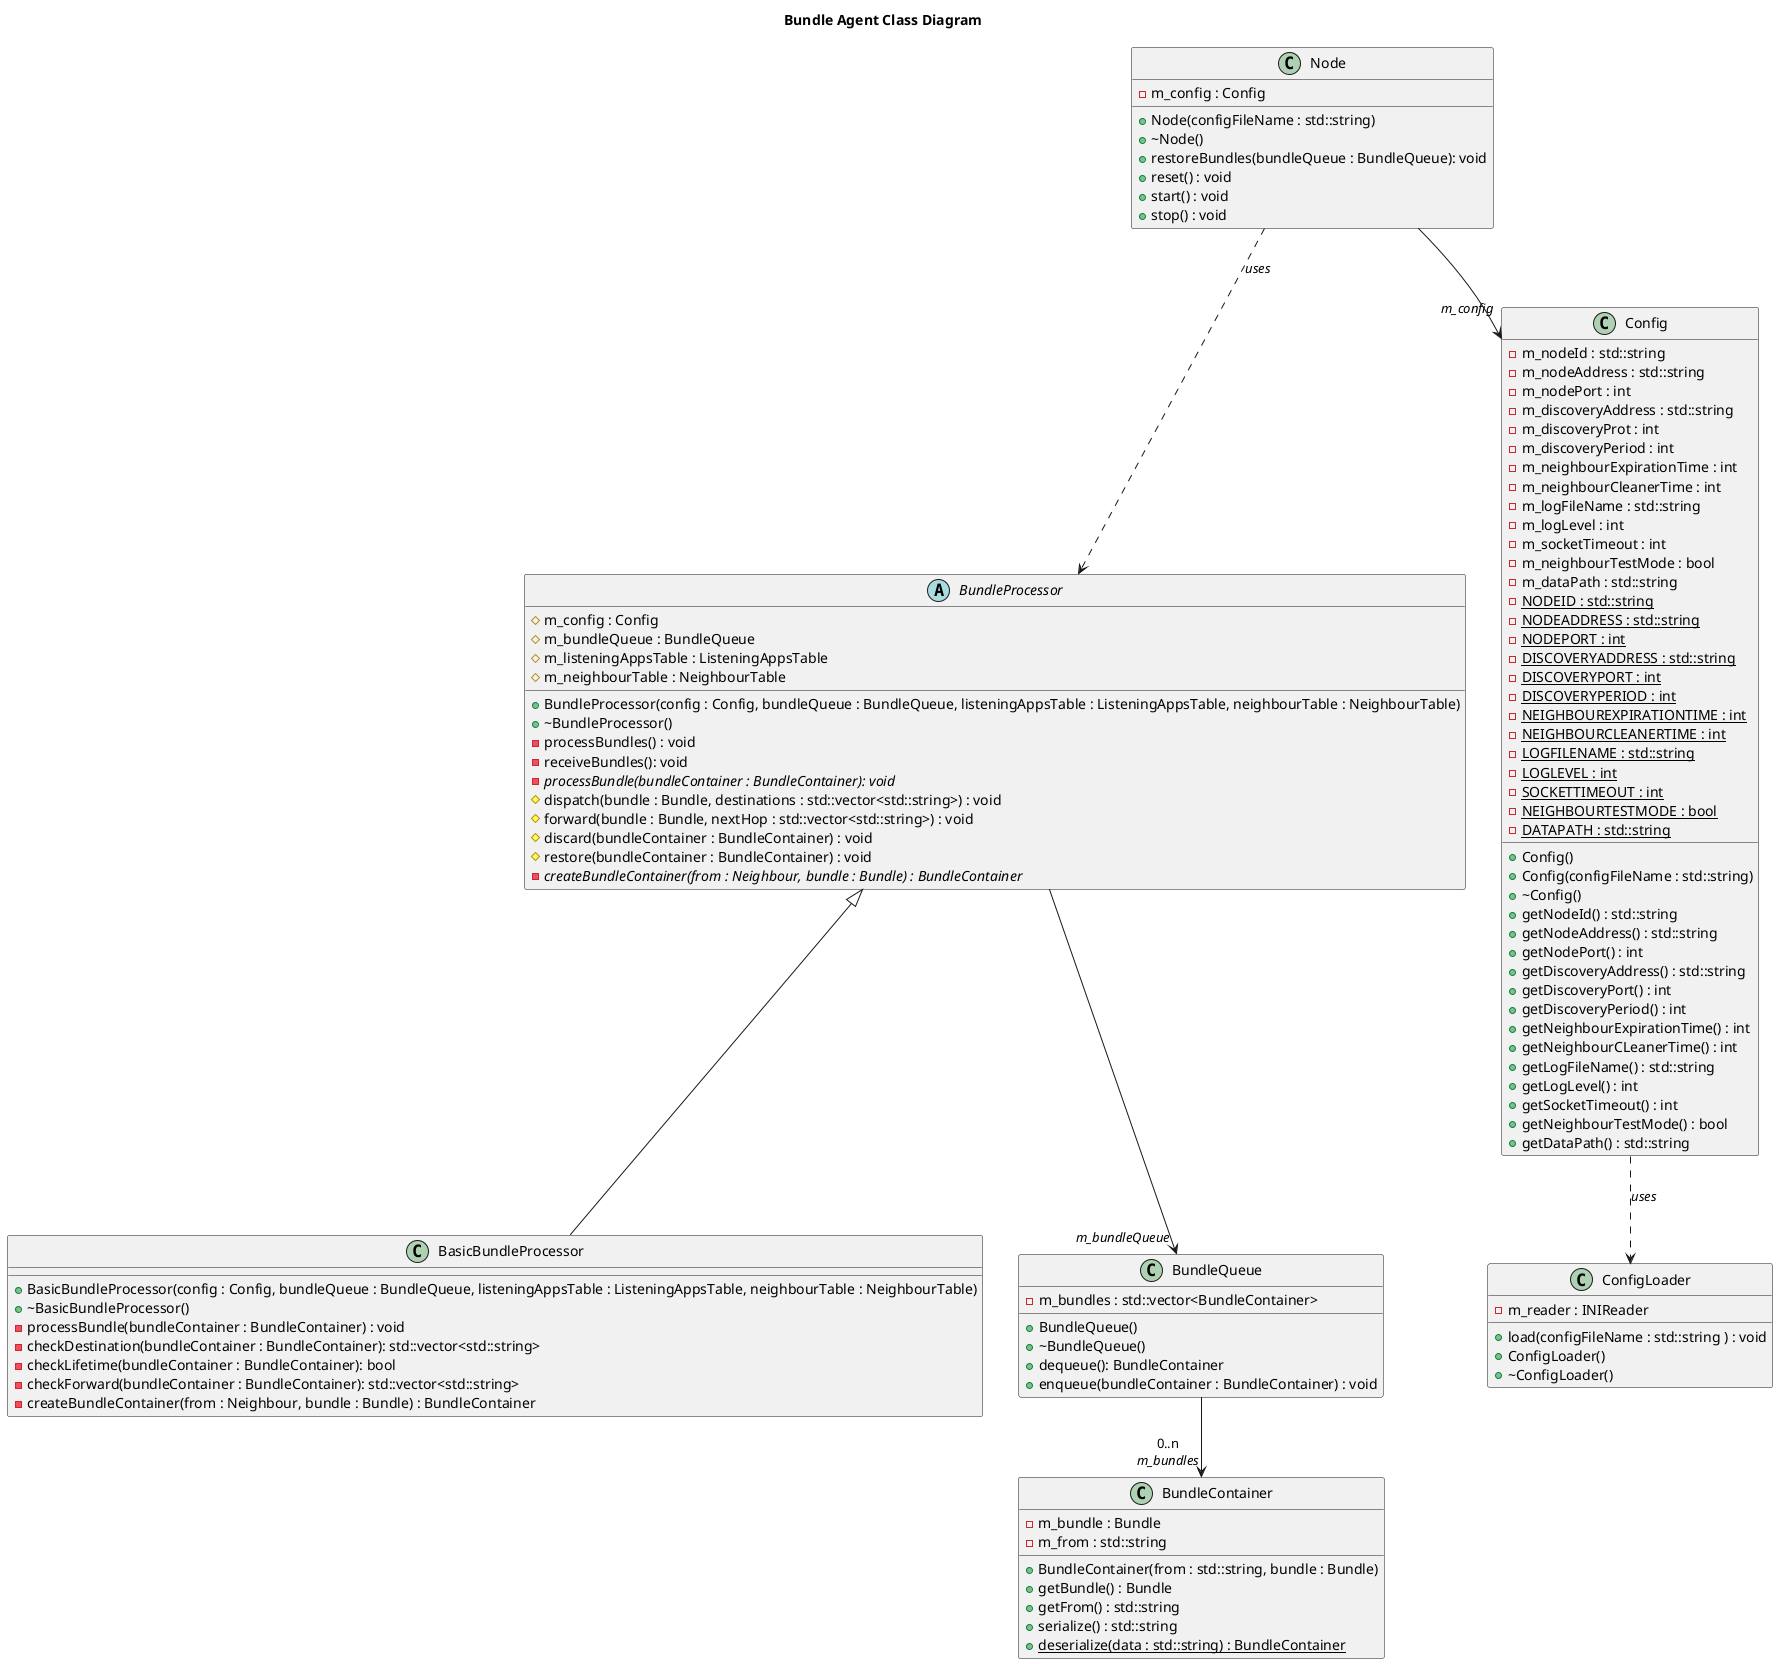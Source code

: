 @startuml

title Bundle Agent Class Diagram

class Node {
	-m_config : Config
	+Node(configFileName : std::string)
	+~Node()
	+restoreBundles(bundleQueue : BundleQueue): void
	+reset() : void
	+start() : void
	+stop() : void
}

abstract class BundleProcessor {
	#m_config : Config
	#m_bundleQueue : BundleQueue
	#m_listeningAppsTable : ListeningAppsTable
	#m_neighbourTable : NeighbourTable
	+BundleProcessor(config : Config, bundleQueue : BundleQueue, listeningAppsTable : ListeningAppsTable, neighbourTable : NeighbourTable)
	+~BundleProcessor()
	-processBundles() : void
	-receiveBundles(): void
	-{abstract}processBundle(bundleContainer : BundleContainer): void
	#dispatch(bundle : Bundle, destinations : std::vector<std::string>) : void
	#forward(bundle : Bundle, nextHop : std::vector<std::string>) : void
	#discard(bundleContainer : BundleContainer) : void
	#restore(bundleContainer : BundleContainer) : void
	-{abstract}createBundleContainer(from : Neighbour, bundle : Bundle) : BundleContainer	
}

class BasicBundleProcessor {
	+BasicBundleProcessor(config : Config, bundleQueue : BundleQueue, listeningAppsTable : ListeningAppsTable, neighbourTable : NeighbourTable)
	+~BasicBundleProcessor()
	-processBundle(bundleContainer : BundleContainer) : void
	-checkDestination(bundleContainer : BundleContainer): std::vector<std::string>
	-checkLifetime(bundleContainer : BundleContainer): bool
	-checkForward(bundleContainer : BundleContainer): std::vector<std::string>
	-createBundleContainer(from : Neighbour, bundle : Bundle) : BundleContainer
}

class BundleContainer {
	- m_bundle : Bundle
	- m_from : std::string
	+ BundleContainer(from : std::string, bundle : Bundle)
	+ getBundle() : Bundle
	+ getFrom() : std::string
	+ serialize() : std::string
	+{static}deserialize(data : std::string) : BundleContainer
}

class BundleQueue {
	- m_bundles : std::vector<BundleContainer>
	+ BundleQueue()
	+ ~BundleQueue()
	+ dequeue(): BundleContainer
	+ enqueue(bundleContainer : BundleContainer) : void
}

class Config {
	-m_nodeId : std::string
	-m_nodeAddress : std::string
	-m_nodePort : int
	-m_discoveryAddress : std::string
	-m_discoveryProt : int
	-m_discoveryPeriod : int
	-m_neighbourExpirationTime : int
	-m_neighbourCleanerTime : int
	-m_logFileName : std::string
	-m_logLevel : int
	-m_socketTimeout : int
	-m_neighbourTestMode : bool
	-m_dataPath : std::string
	-{static} NODEID : std::string
	-{static} NODEADDRESS : std::string
	-{static} NODEPORT : int
	-{static} DISCOVERYADDRESS : std::string
	-{static} DISCOVERYPORT : int
	-{static} DISCOVERYPERIOD : int
	-{static} NEIGHBOUREXPIRATIONTIME : int
	-{static} NEIGHBOURCLEANERTIME : int
	-{static} LOGFILENAME : std::string
	-{static} LOGLEVEL : int
	-{static} SOCKETTIMEOUT : int
	-{static} NEIGHBOURTESTMODE : bool
	-{static} DATAPATH : std::string
	+Config()
	+Config(configFileName : std::string)
	+~Config()
	+getNodeId() : std::string
	+getNodeAddress() : std::string
	+getNodePort() : int
	+getDiscoveryAddress() : std::string
	+getDiscoveryPort() : int
	+getDiscoveryPeriod() : int
	+getNeighbourExpirationTime() : int
	+getNeighbourCLeanerTime() : int
	+getLogFileName() : std::string
	+getLogLevel() : int
	+getSocketTimeout() : int
	+getNeighbourTestMode() : bool
	+getDataPath() : std::string
}

class ConfigLoader {
	-m_reader : INIReader
	+load(configFileName : std::string ) : void
	+ConfigLoader()
	+~ConfigLoader()
}

Config ..> ConfigLoader : <i>uses</i> 
BundleQueue --> "0..n\n<i>m_bundles</i>" BundleContainer
Node ..> BundleProcessor : <i>uses</i>


Node --> "<i>m_config</i>" Config
BundleProcessor --> "<i>m_bundleQueue</i>" BundleQueue
BundleProcessor <|-- BasicBundleProcessor
@enduml